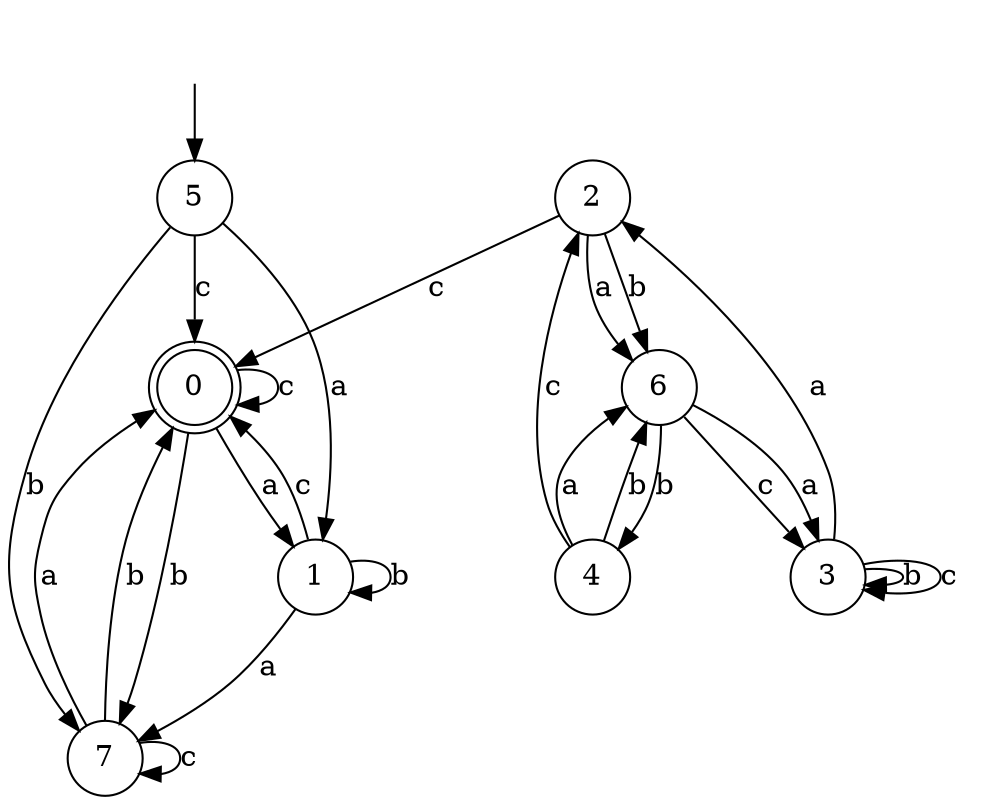 digraph g {
__start [label=""shape=none]
	5[shape="circle" label="5"]
	0[shape="doublecircle" label="0"]
	1[shape="circle" label="1"]
	2[shape="circle" label="2"]
	3[shape="circle" label="3"]
	4[shape="circle" label="4"]
	6[shape="circle" label="6"]
	7[shape="circle" label="7"]

__start -> 5
	0 -> 1 [label="a"]
	0 -> 7 [label="b"]
	0 -> 0 [label="c"]
	1 -> 7 [label="a"]
	1 -> 1 [label="b"]
	1 -> 0 [label="c"]
	2 -> 6 [label="a"]
	2 -> 6 [label="b"]
	2 -> 0 [label="c"]
	3 -> 2 [label="a"]
	3 -> 3 [label="b"]
	3 -> 3 [label="c"]
	4 -> 6 [label="a"]
	4 -> 6 [label="b"]
	4 -> 2 [label="c"]
	5 -> 1 [label="a"]
	5 -> 7 [label="b"]
	5 -> 0 [label="c"]
	6 -> 3 [label="a"]
	6 -> 4 [label="b"]
	6 -> 3 [label="c"]
	7 -> 0 [label="a"]
	7 -> 0 [label="b"]
	7 -> 7 [label="c"]
}
